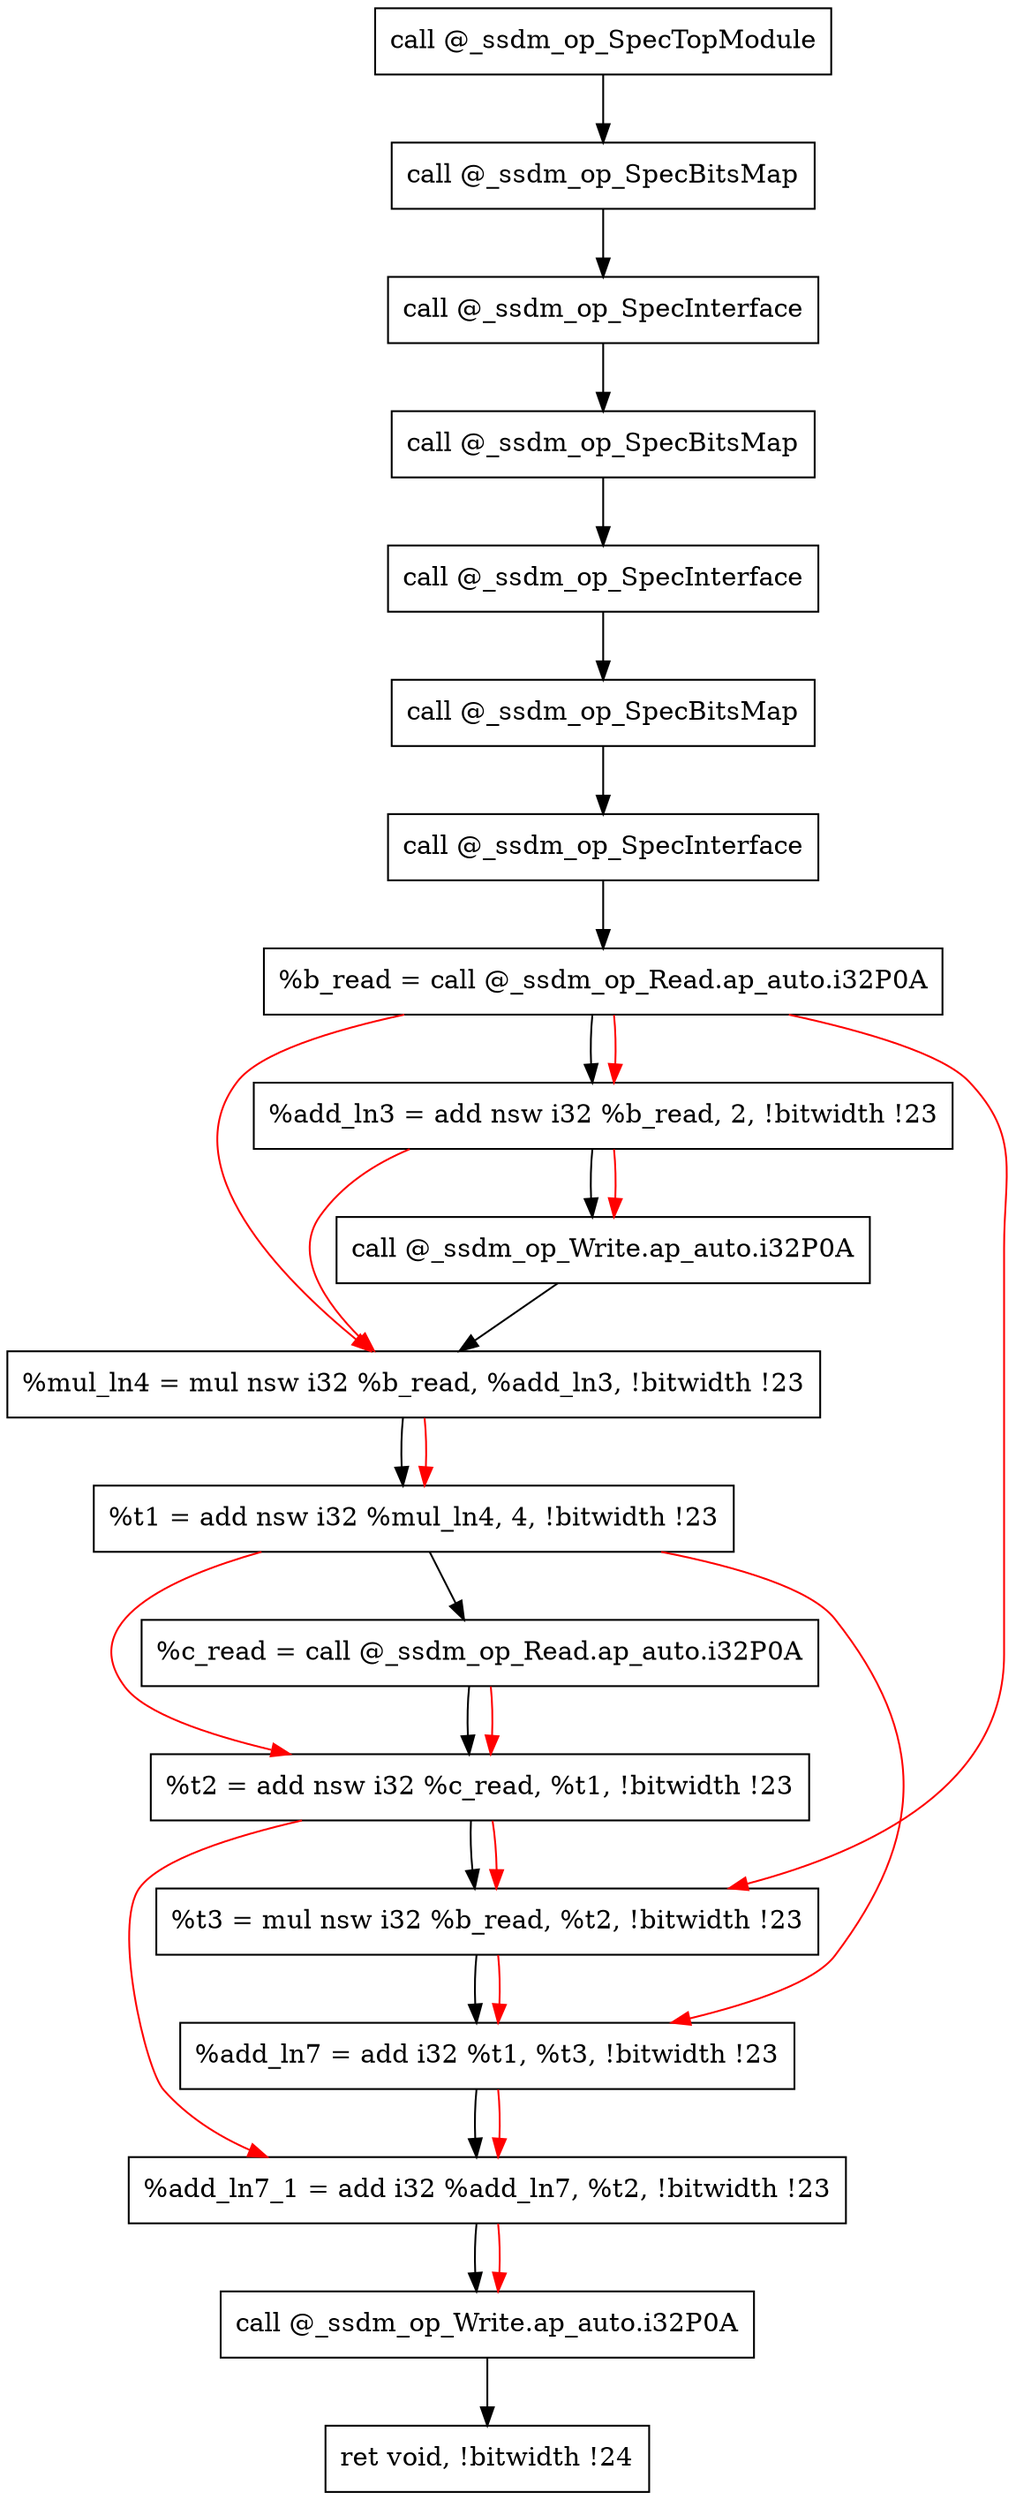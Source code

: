 digraph "DFG for 'top_dfg' function" {
	Node0x315484b0[shape=record, label="call @_ssdm_op_SpecTopModule"];
	Node0x31548650[shape=record, label="call @_ssdm_op_SpecBitsMap"];
	Node0x31549e10[shape=record, label="call @_ssdm_op_SpecInterface"];
	Node0x31549f30[shape=record, label="call @_ssdm_op_SpecBitsMap"];
	Node0x3154aa90[shape=record, label="call @_ssdm_op_SpecInterface"];
	Node0x3154ab80[shape=record, label="call @_ssdm_op_SpecBitsMap"];
	Node0x3154b0d0[shape=record, label="call @_ssdm_op_SpecInterface"];
	Node0x3154b290[shape=record, label="%b_read = call @_ssdm_op_Read.ap_auto.i32P0A"];
	Node0x314f0110[shape=record, label="  %add_ln3 = add nsw i32 %b_read, 2, !bitwidth !23"];
	Node0x3154bc70[shape=record, label="call @_ssdm_op_Write.ap_auto.i32P0A"];
	Node0x3154be60[shape=record, label="  %mul_ln4 = mul nsw i32 %b_read, %add_ln3, !bitwidth !23"];
	Node0x3154bef0[shape=record, label="  %t1 = add nsw i32 %mul_ln4, 4, !bitwidth !23"];
	Node0x3154c040[shape=record, label="%c_read = call @_ssdm_op_Read.ap_auto.i32P0A"];
	Node0x3154c3f0[shape=record, label="  %t2 = add nsw i32 %c_read, %t1, !bitwidth !23"];
	Node0x3154c4a0[shape=record, label="  %t3 = mul nsw i32 %b_read, %t2, !bitwidth !23"];
	Node0x3154c550[shape=record, label="  %add_ln7 = add i32 %t1, %t3, !bitwidth !23"];
	Node0x3154c600[shape=record, label="  %add_ln7_1 = add i32 %add_ln7, %t2, !bitwidth !23"];
	Node0x3154c8e0[shape=record, label="call @_ssdm_op_Write.ap_auto.i32P0A"];
	Node0x3154d1e0[shape=record, label="  ret void, !bitwidth !24"];
	Node0x315484b0 -> Node0x31548650
	Node0x31548650 -> Node0x31549e10
	Node0x31549e10 -> Node0x31549f30
	Node0x31549f30 -> Node0x3154aa90
	Node0x3154aa90 -> Node0x3154ab80
	Node0x3154ab80 -> Node0x3154b0d0
	Node0x3154b0d0 -> Node0x3154b290
	Node0x3154b290 -> Node0x314f0110
	Node0x314f0110 -> Node0x3154bc70
	Node0x3154bc70 -> Node0x3154be60
	Node0x3154be60 -> Node0x3154bef0
	Node0x3154bef0 -> Node0x3154c040
	Node0x3154c040 -> Node0x3154c3f0
	Node0x3154c3f0 -> Node0x3154c4a0
	Node0x3154c4a0 -> Node0x3154c550
	Node0x3154c550 -> Node0x3154c600
	Node0x3154c600 -> Node0x3154c8e0
	Node0x3154c8e0 -> Node0x3154d1e0
edge [color=red]
	Node0x3154b290 -> Node0x314f0110
	Node0x314f0110 -> Node0x3154bc70
	Node0x3154b290 -> Node0x3154be60
	Node0x314f0110 -> Node0x3154be60
	Node0x3154be60 -> Node0x3154bef0
	Node0x3154c040 -> Node0x3154c3f0
	Node0x3154bef0 -> Node0x3154c3f0
	Node0x3154b290 -> Node0x3154c4a0
	Node0x3154c3f0 -> Node0x3154c4a0
	Node0x3154bef0 -> Node0x3154c550
	Node0x3154c4a0 -> Node0x3154c550
	Node0x3154c550 -> Node0x3154c600
	Node0x3154c3f0 -> Node0x3154c600
	Node0x3154c600 -> Node0x3154c8e0
}
